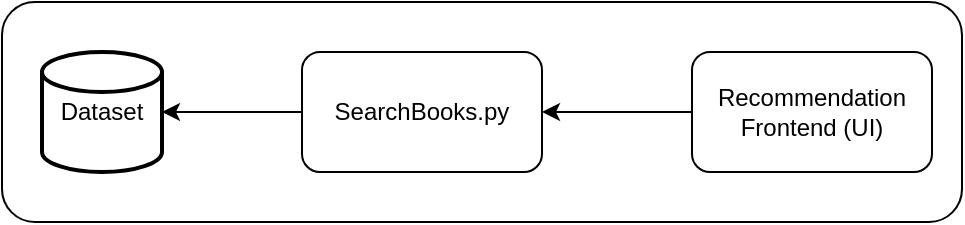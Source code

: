 <mxfile version="14.6.13" type="device"><diagram id="6WfwdJTCiaIJFagvcAjR" name="Page-1"><mxGraphModel dx="900" dy="426" grid="1" gridSize="10" guides="1" tooltips="1" connect="1" arrows="1" fold="1" page="1" pageScale="1" pageWidth="850" pageHeight="1100" math="0" shadow="0"><root><mxCell id="0"/><mxCell id="1" parent="0"/><mxCell id="SBDzIdAiVg6xOjuIWybV-9" value="" style="rounded=1;whiteSpace=wrap;html=1;" vertex="1" parent="1"><mxGeometry x="60" y="120" width="480" height="110" as="geometry"/></mxCell><mxCell id="SBDzIdAiVg6xOjuIWybV-10" value="Dataset" style="strokeWidth=2;html=1;shape=mxgraph.flowchart.database;whiteSpace=wrap;" vertex="1" parent="1"><mxGeometry x="80" y="145" width="60" height="60" as="geometry"/></mxCell><mxCell id="SBDzIdAiVg6xOjuIWybV-11" style="edgeStyle=orthogonalEdgeStyle;rounded=0;orthogonalLoop=1;jettySize=auto;html=1;exitX=0;exitY=0.5;exitDx=0;exitDy=0;entryX=1;entryY=0.5;entryDx=0;entryDy=0;entryPerimeter=0;" edge="1" parent="1" source="SBDzIdAiVg6xOjuIWybV-12" target="SBDzIdAiVg6xOjuIWybV-10"><mxGeometry relative="1" as="geometry"/></mxCell><mxCell id="SBDzIdAiVg6xOjuIWybV-12" value="SearchBooks.py" style="rounded=1;whiteSpace=wrap;html=1;" vertex="1" parent="1"><mxGeometry x="210" y="145" width="120" height="60" as="geometry"/></mxCell><mxCell id="SBDzIdAiVg6xOjuIWybV-13" style="edgeStyle=orthogonalEdgeStyle;rounded=0;orthogonalLoop=1;jettySize=auto;html=1;exitX=0;exitY=0.5;exitDx=0;exitDy=0;entryX=1;entryY=0.5;entryDx=0;entryDy=0;" edge="1" parent="1" source="SBDzIdAiVg6xOjuIWybV-14" target="SBDzIdAiVg6xOjuIWybV-12"><mxGeometry relative="1" as="geometry"/></mxCell><mxCell id="SBDzIdAiVg6xOjuIWybV-14" value="Recommendation Frontend (UI)" style="rounded=1;whiteSpace=wrap;html=1;" vertex="1" parent="1"><mxGeometry x="405" y="145" width="120" height="60" as="geometry"/></mxCell></root></mxGraphModel></diagram></mxfile>